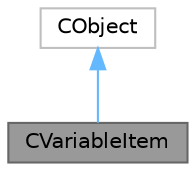 digraph "CVariableItem"
{
 // LATEX_PDF_SIZE
  bgcolor="transparent";
  edge [fontname=Helvetica,fontsize=10,labelfontname=Helvetica,labelfontsize=10];
  node [fontname=Helvetica,fontsize=10,shape=box,height=0.2,width=0.4];
  Node1 [id="Node000001",label="CVariableItem",height=0.2,width=0.4,color="gray40", fillcolor="grey60", style="filled", fontcolor="black",tooltip="Represents a variable item used in serialization."];
  Node2 -> Node1 [id="edge1_Node000001_Node000002",dir="back",color="steelblue1",style="solid",tooltip=" "];
  Node2 [id="Node000002",label="CObject",height=0.2,width=0.4,color="grey75", fillcolor="white", style="filled",tooltip=" "];
}
